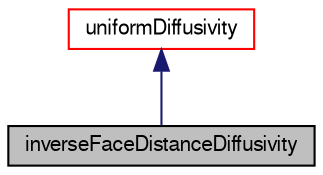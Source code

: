 digraph "inverseFaceDistanceDiffusivity"
{
  bgcolor="transparent";
  edge [fontname="FreeSans",fontsize="10",labelfontname="FreeSans",labelfontsize="10"];
  node [fontname="FreeSans",fontsize="10",shape=record];
  Node3 [label="inverseFaceDistanceDiffusivity",height=0.2,width=0.4,color="black", fillcolor="grey75", style="filled", fontcolor="black"];
  Node4 -> Node3 [dir="back",color="midnightblue",fontsize="10",style="solid",fontname="FreeSans"];
  Node4 [label="uniformDiffusivity",height=0.2,width=0.4,color="red",URL="$a23390.html",tooltip="Uniform uniform finite volume mesh motion diffusivity. "];
}
